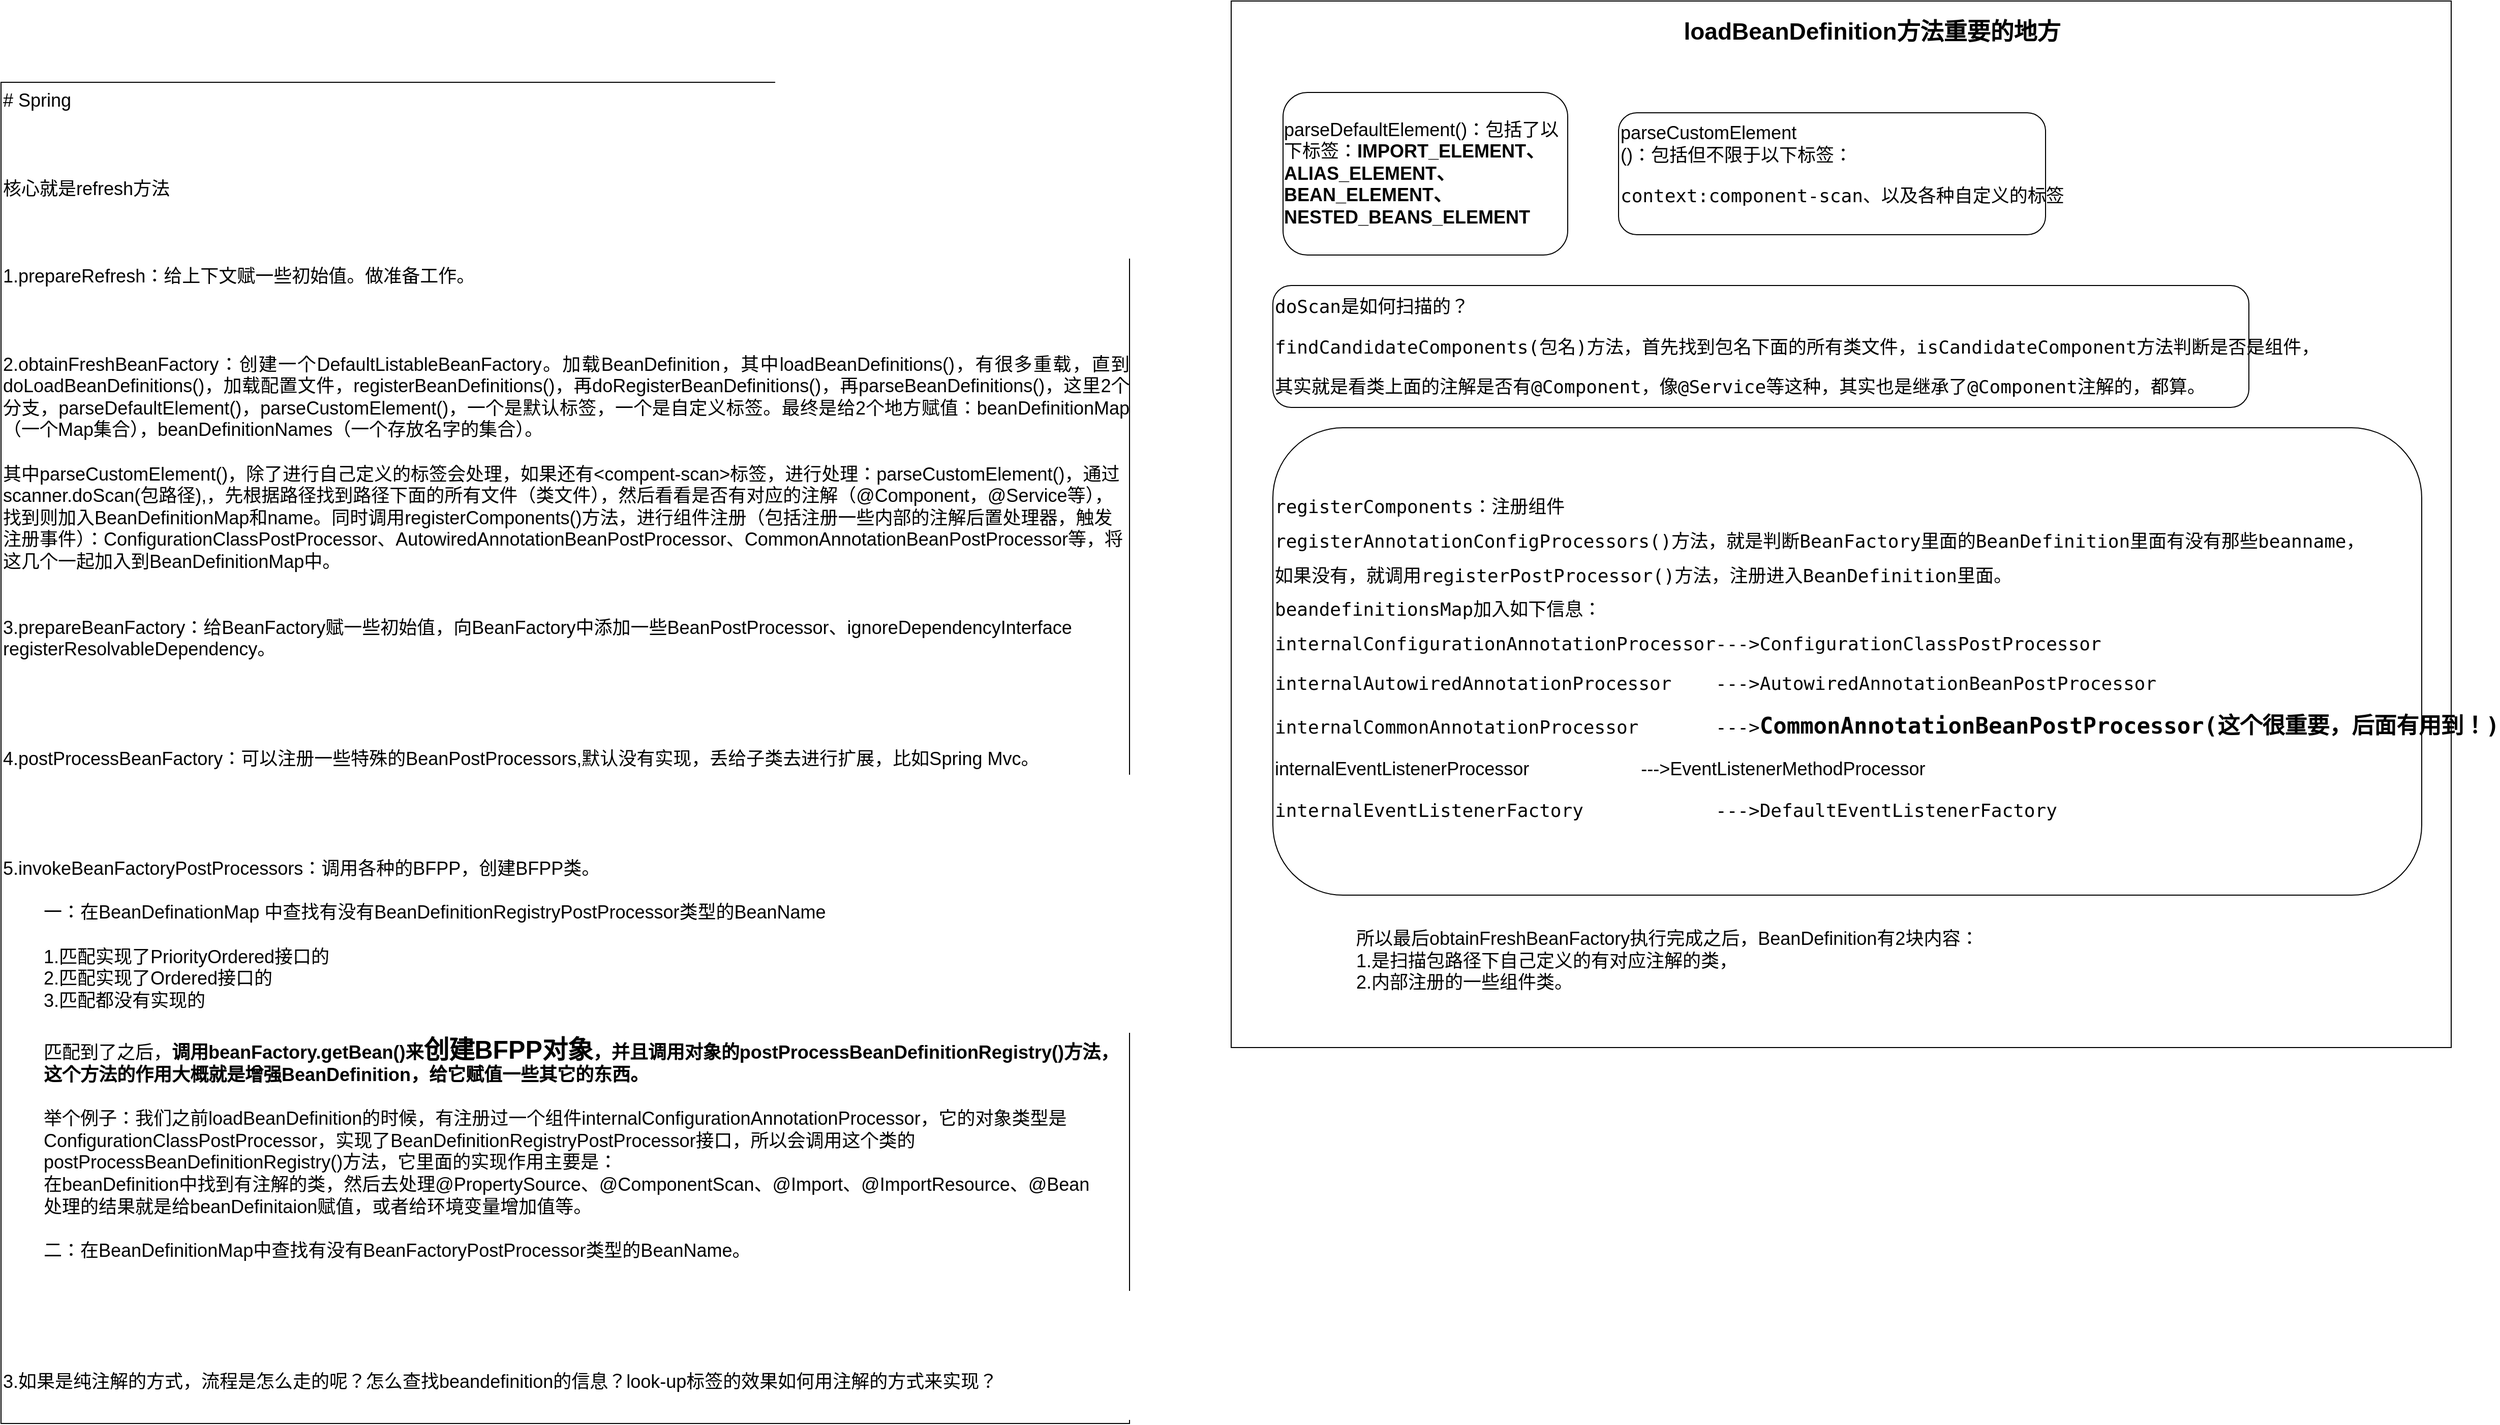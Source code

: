 <mxfile version="21.0.8" type="github">
  <diagram name="第 1 页" id="j0T0W_XY4i96COsHRtta">
    <mxGraphModel dx="2049" dy="1091" grid="1" gridSize="10" guides="1" tooltips="1" connect="1" arrows="1" fold="1" page="1" pageScale="1" pageWidth="827" pageHeight="1169" math="0" shadow="0">
      <root>
        <mxCell id="0" />
        <mxCell id="1" parent="0" />
        <mxCell id="wJDUlHO4tCs9Kh0-4UFC-2" value="" style="rounded=0;whiteSpace=wrap;html=1;" vertex="1" parent="1">
          <mxGeometry x="1310" y="420" width="1200" height="1030" as="geometry" />
        </mxCell>
        <mxCell id="BxTBeL077zcQ3UxvTALr-2" value="&lt;div style=&quot;text-align: justify; border-color: var(--border-color); font-size: 18px;&quot;&gt;&lt;font style=&quot;border-color: var(--border-color);&quot;&gt;# Spring&lt;/font&gt;&lt;/div&gt;&lt;div style=&quot;text-align: justify; border-color: var(--border-color); font-size: 18px;&quot;&gt;&lt;font style=&quot;border-color: var(--border-color);&quot;&gt;&lt;br style=&quot;border-color: var(--border-color);&quot;&gt;&lt;/font&gt;&lt;/div&gt;&lt;div style=&quot;text-align: justify; border-color: var(--border-color); font-size: 18px;&quot;&gt;&lt;font style=&quot;border-color: var(--border-color);&quot;&gt;&lt;br style=&quot;border-color: var(--border-color);&quot;&gt;&lt;/font&gt;&lt;/div&gt;&lt;div style=&quot;text-align: justify; border-color: var(--border-color); font-size: 18px;&quot;&gt;&lt;font style=&quot;border-color: var(--border-color);&quot;&gt;&lt;br style=&quot;border-color: var(--border-color);&quot;&gt;&lt;/font&gt;&lt;/div&gt;&lt;div style=&quot;text-align: justify; border-color: var(--border-color); font-size: 18px;&quot;&gt;&lt;font style=&quot;border-color: var(--border-color);&quot;&gt;核心就是refresh方法&lt;/font&gt;&lt;/div&gt;&lt;div style=&quot;text-align: justify; border-color: var(--border-color); font-size: 18px;&quot;&gt;&lt;font style=&quot;border-color: var(--border-color);&quot;&gt;&lt;br style=&quot;border-color: var(--border-color);&quot;&gt;&lt;/font&gt;&lt;/div&gt;&lt;div style=&quot;text-align: justify; border-color: var(--border-color); font-size: 18px;&quot;&gt;&lt;font style=&quot;border-color: var(--border-color);&quot;&gt;&lt;br style=&quot;border-color: var(--border-color);&quot;&gt;&lt;/font&gt;&lt;/div&gt;&lt;div style=&quot;text-align: justify; border-color: var(--border-color); font-size: 18px;&quot;&gt;&lt;font style=&quot;border-color: var(--border-color);&quot;&gt;&lt;br style=&quot;border-color: var(--border-color);&quot;&gt;&lt;/font&gt;&lt;/div&gt;&lt;div style=&quot;text-align: justify; border-color: var(--border-color); font-size: 18px;&quot;&gt;&lt;font style=&quot;border-color: var(--border-color);&quot;&gt;1.prepareRefresh：给上下文赋一些初始值。做准备工作。&lt;/font&gt;&lt;/div&gt;&lt;div style=&quot;text-align: justify; border-color: var(--border-color); font-size: 18px;&quot;&gt;&lt;font style=&quot;border-color: var(--border-color);&quot;&gt;&lt;br style=&quot;border-color: var(--border-color);&quot;&gt;&lt;/font&gt;&lt;/div&gt;&lt;div style=&quot;text-align: justify; border-color: var(--border-color); font-size: 18px;&quot;&gt;&lt;font style=&quot;border-color: var(--border-color);&quot;&gt;&lt;br style=&quot;border-color: var(--border-color);&quot;&gt;&lt;/font&gt;&lt;/div&gt;&lt;div style=&quot;text-align: justify; border-color: var(--border-color); font-size: 18px;&quot;&gt;&lt;font style=&quot;border-color: var(--border-color);&quot;&gt;&lt;br style=&quot;border-color: var(--border-color);&quot;&gt;&lt;/font&gt;&lt;/div&gt;&lt;div style=&quot;text-align: justify; border-color: var(--border-color); font-size: 18px;&quot;&gt;&lt;font style=&quot;border-color: var(--border-color);&quot;&gt;2.obtainFreshBeanFactory：创建一个DefaultListableBeanFactory。加载BeanDefinition，其中loadBeanDefinitions()，有很多重载，直到doLoadBeanDefinitions()，加载配置文件，registerBeanDefinitions()，再doRegisterBeanDefinitions()，再parseBeanDefinitions()，这里2个分支，parseDefaultElement()，parseCustomElement()，一个是默认标签，一个是自定义标签。最终是给2个地方赋值：beanDefinitionMap（一个Map集合），beanDefinitionNames（一个存放名字的集合）。&lt;/font&gt;&lt;/div&gt;&lt;div style=&quot;text-align: justify; border-color: var(--border-color); font-size: 18px;&quot;&gt;&lt;font style=&quot;border-color: var(--border-color);&quot;&gt;&lt;br style=&quot;border-color: var(--border-color);&quot;&gt;&lt;/font&gt;&lt;/div&gt;&lt;div style=&quot;border-color: var(--border-color); font-size: 18px;&quot;&gt;&lt;font style=&quot;font-size: 18px; border-color: var(--border-color);&quot;&gt;其中parseCustomElement()，除了进行自己定义的标签会处理，如果还有&amp;lt;compent-scan&amp;gt;标签，进行处理：parseCustomElement()，通过&lt;/font&gt;&lt;span style=&quot;font-size: 18px;&quot;&gt;scanner.doScan(包路径),，先根据路径找到路径下面的所有文件（类文件），然后看看是否有对应的注解（@Component，@Service等），找到则加入BeanDefinitionMap和name。同时调用&lt;/span&gt;&lt;span style=&quot;text-align: left;&quot;&gt;&lt;font style=&quot;font-size: 18px;&quot;&gt;registerComponents()方法，进行&lt;/font&gt;&lt;/span&gt;&lt;font style=&quot;font-size: 18px;&quot;&gt;组件注册（包括注册一些内部的注解后置处理器，触发注册事件）：&lt;/font&gt;ConfigurationClassPostProcessor、AutowiredAnnotationBeanPostProcessor、CommonAnnotationBeanPostProcessor等，将这几个一起加入到BeanDefinitionMap中。&lt;/div&gt;&lt;div style=&quot;border-color: var(--border-color); font-size: 18px;&quot;&gt;&lt;br&gt;&lt;/div&gt;&lt;div style=&quot;border-color: var(--border-color); font-size: 18px;&quot;&gt;&lt;br&gt;&lt;/div&gt;&lt;div style=&quot;border-color: var(--border-color); font-size: 18px;&quot;&gt;&lt;span style=&quot;font-size: 18px;&quot;&gt;3.&lt;/span&gt;&lt;font style=&quot;font-size: 18px;&quot;&gt;prepareBeanFactory：给BeanFactory赋一些初始值，向BeanFactory中添加一些BeanPostProcessor、&lt;/font&gt;ignoreDependencyInterface&lt;/div&gt;&lt;div style=&quot;border-color: var(--border-color); font-size: 18px;&quot;&gt;&lt;span style=&quot;&quot;&gt;	&lt;/span&gt;&lt;span style=&quot;&quot;&gt;	&lt;/span&gt;&lt;span style=&quot;&quot;&gt;	&lt;/span&gt;&lt;span style=&quot;&quot;&gt;	&lt;/span&gt;&lt;span style=&quot;&quot;&gt;	&lt;/span&gt;&lt;span style=&quot;&quot;&gt;	&lt;/span&gt;&lt;span style=&quot;&quot;&gt;	&lt;/span&gt;&lt;span style=&quot;&quot;&gt;	&lt;/span&gt;&lt;span style=&quot;&quot;&gt;	&lt;/span&gt;&lt;span style=&quot;&quot;&gt;	&lt;/span&gt;registerResolvableDependency。&lt;br&gt;&lt;/div&gt;&lt;div style=&quot;border-color: var(--border-color); font-size: 18px;&quot;&gt;&lt;font style=&quot;font-size: 18px;&quot;&gt;&lt;br&gt;&lt;/font&gt;&lt;/div&gt;&lt;div style=&quot;border-color: var(--border-color); font-size: 18px;&quot;&gt;&lt;font style=&quot;font-size: 18px;&quot;&gt;&lt;br&gt;&lt;/font&gt;&lt;/div&gt;&lt;div style=&quot;border-color: var(--border-color); font-size: 18px;&quot;&gt;&lt;font style=&quot;font-size: 18px;&quot;&gt;&lt;br&gt;&lt;/font&gt;&lt;/div&gt;&lt;div style=&quot;border-color: var(--border-color); font-size: 18px;&quot;&gt;&lt;font style=&quot;font-size: 18px;&quot;&gt;&lt;br&gt;&lt;/font&gt;&lt;/div&gt;&lt;div style=&quot;border-color: var(--border-color); font-size: 18px;&quot;&gt;&lt;font style=&quot;font-size: 18px;&quot;&gt;4.postProcessBeanFactory：可以注册一些特殊的BeanPostProcessors,默认没有实现，丢给子类去进行扩展，比如Spring Mvc。&lt;/font&gt;&lt;/div&gt;&lt;div style=&quot;border-color: var(--border-color); font-size: 18px;&quot;&gt;&lt;font style=&quot;font-size: 18px;&quot;&gt;&lt;br&gt;&lt;/font&gt;&lt;/div&gt;&lt;div style=&quot;border-color: var(--border-color); font-size: 18px;&quot;&gt;&lt;font style=&quot;font-size: 18px;&quot;&gt;&lt;br&gt;&lt;/font&gt;&lt;/div&gt;&lt;div style=&quot;border-color: var(--border-color); font-size: 18px;&quot;&gt;&lt;font style=&quot;font-size: 18px;&quot;&gt;&lt;br&gt;&lt;/font&gt;&lt;/div&gt;&lt;div style=&quot;border-color: var(--border-color); font-size: 18px;&quot;&gt;&lt;font style=&quot;font-size: 18px;&quot;&gt;&lt;br&gt;&lt;/font&gt;&lt;/div&gt;&lt;div style=&quot;border-color: var(--border-color); font-size: 18px;&quot;&gt;&lt;font style=&quot;font-size: 18px;&quot;&gt;5.invokeBeanFactoryPostProcessors：调用各种的BFPP，创建BFPP类。&lt;/font&gt;&lt;/div&gt;&lt;div style=&quot;border-color: var(--border-color); font-size: 18px;&quot;&gt;&lt;font style=&quot;font-size: 18px;&quot;&gt;&lt;br&gt;&lt;/font&gt;&lt;/div&gt;&lt;blockquote style=&quot;margin: 0 0 0 40px; border: none; padding: 0px;&quot;&gt;&lt;div style=&quot;border-color: var(--border-color); font-size: 18px;&quot;&gt;&lt;font style=&quot;font-size: 18px;&quot;&gt;一：在BeanDefinationMap 中查找有没有BeanDefinitionRegistryPostProcessor类型的BeanName&lt;/font&gt;&lt;/div&gt;&lt;div style=&quot;border-color: var(--border-color); font-size: 18px;&quot;&gt;&lt;font style=&quot;font-size: 18px;&quot;&gt;&lt;br&gt;&lt;/font&gt;&lt;/div&gt;&lt;div style=&quot;border-color: var(--border-color); font-size: 18px;&quot;&gt;&lt;font style=&quot;font-size: 18px;&quot;&gt;1.匹配实现了&lt;/font&gt;PriorityOrdered接口的&lt;/div&gt;&lt;div style=&quot;border-color: var(--border-color); font-size: 18px;&quot;&gt;2.匹配实现了Ordered接口的&lt;/div&gt;&lt;div style=&quot;border-color: var(--border-color); font-size: 18px;&quot;&gt;3.匹配都没有实现的&lt;/div&gt;&lt;div style=&quot;border-color: var(--border-color); font-size: 18px;&quot;&gt;&lt;br&gt;&lt;/div&gt;&lt;div style=&quot;border-color: var(--border-color);&quot;&gt;&lt;span style=&quot;font-size: 18px;&quot;&gt;匹配到了之后，&lt;/span&gt;&lt;b style=&quot;&quot;&gt;&lt;span style=&quot;font-size: 18px;&quot;&gt;调用beanFactory.getBean()来&lt;/span&gt;&lt;font style=&quot;font-size: 25px;&quot;&gt;创建BFPP对象&lt;/font&gt;&lt;span style=&quot;font-size: 18px;&quot;&gt;，并且调用对象的postProcessBeanDefinitionRegistry()方法，这个方法的作用大概就是增强BeanDefinition，给它赋值一些其它的东西。&lt;/span&gt;&lt;/b&gt;&lt;/div&gt;&lt;div style=&quot;border-color: var(--border-color); font-size: 18px;&quot;&gt;&lt;font style=&quot;font-size: 18px;&quot;&gt;&lt;br&gt;&lt;/font&gt;&lt;/div&gt;&lt;div style=&quot;border-color: var(--border-color); font-size: 18px;&quot;&gt;&lt;font style=&quot;font-size: 18px;&quot;&gt;举个例子：我们之前loadBeanDefinition的时候，有注册过一个组件&lt;/font&gt;internalConfigurationAnnotationProcessor，它的对象类型是ConfigurationClassPostProcessor，实现了BeanDefinitionRegistryPostProcessor接口，所以会调用这个类的postProcessBeanDefinitionRegistry()方法，它里面的实现作用主要是：&lt;/div&gt;&lt;div style=&quot;border-color: var(--border-color); font-size: 18px;&quot;&gt;在beanDefinition中找到有注解的类，然后去处理@PropertySource、@ComponentScan、@Import、@ImportResource、@Bean&lt;/div&gt;&lt;div style=&quot;border-color: var(--border-color); font-size: 18px;&quot;&gt;处理的结果就是给beanDefinitaion赋值，或者给环境变量增加值等。&lt;/div&gt;&lt;div style=&quot;border-color: var(--border-color); font-size: 18px;&quot;&gt;&lt;br&gt;&lt;/div&gt;&lt;div style=&quot;border-color: var(--border-color); font-size: 18px;&quot;&gt;二：在BeanDefinitionMap中查找有没有BeanFactoryPostProcessor类型的BeanName。&lt;/div&gt;&lt;/blockquote&gt;&lt;div style=&quot;border-color: var(--border-color); font-size: 18px;&quot;&gt;&lt;br&gt;&lt;/div&gt;&lt;div style=&quot;text-align: justify; border-color: var(--border-color); font-size: 18px;&quot;&gt;&lt;font style=&quot;border-color: var(--border-color);&quot;&gt;&lt;br style=&quot;border-color: var(--border-color);&quot;&gt;&lt;/font&gt;&lt;/div&gt;&lt;div style=&quot;text-align: justify; border-color: var(--border-color); font-size: 18px;&quot;&gt;&lt;font style=&quot;border-color: var(--border-color);&quot;&gt;&lt;br style=&quot;border-color: var(--border-color);&quot;&gt;&lt;/font&gt;&lt;/div&gt;&lt;div style=&quot;text-align: justify; border-color: var(--border-color); font-size: 18px;&quot;&gt;&lt;font style=&quot;border-color: var(--border-color);&quot;&gt;&lt;br style=&quot;border-color: var(--border-color);&quot;&gt;&lt;/font&gt;&lt;/div&gt;&lt;div style=&quot;text-align: justify; border-color: var(--border-color); font-size: 18px;&quot;&gt;&lt;font style=&quot;border-color: var(--border-color);&quot;&gt;&lt;br style=&quot;border-color: var(--border-color);&quot;&gt;&lt;/font&gt;&lt;/div&gt;&lt;div style=&quot;text-align: justify; border-color: var(--border-color); font-size: 18px;&quot;&gt;&lt;font style=&quot;border-color: var(--border-color);&quot;&gt;3.如果是纯注解的方式，流程是怎么走的呢？怎么查找beandefinition的信息？look-up标签的效果如何用注解的方式来实现？&lt;/font&gt;&lt;/div&gt;&lt;div style=&quot;text-align: justify; border-color: var(--border-color); font-size: 18px;&quot;&gt;&lt;br style=&quot;border-color: var(--border-color);&quot;&gt;&lt;/div&gt;" style="rounded=0;whiteSpace=wrap;html=1;align=left;" parent="1" vertex="1">
          <mxGeometry x="100" y="500" width="1110" height="1320" as="geometry" />
        </mxCell>
        <mxCell id="3Tz9ayiB8aLOj15XIJGB-1" value="&lt;div style=&quot;text-align: left;&quot;&gt;&lt;span style=&quot;font-size: 18px; background-color: initial;&quot;&gt;parseDefaultElement()：包括了以下标签：&lt;/span&gt;&lt;b&gt;&lt;span style=&quot;font-size: 18px; background-color: initial;&quot;&gt;IMPORT_ELEMENT、&lt;/span&gt;&lt;span style=&quot;font-size: 18px; background-color: initial;&quot;&gt;ALIAS_ELEMENT、&lt;/span&gt;&lt;span style=&quot;font-size: 18px; background-color: initial;&quot;&gt;BEAN_ELEMENT、&lt;/span&gt;&lt;span style=&quot;font-size: 18px; background-color: initial;&quot;&gt;NESTED_BEANS_ELEMENT&lt;/span&gt;&lt;/b&gt;&lt;/div&gt;" style="rounded=1;whiteSpace=wrap;html=1;" parent="1" vertex="1">
          <mxGeometry x="1361" y="510" width="280" height="160" as="geometry" />
        </mxCell>
        <mxCell id="3Tz9ayiB8aLOj15XIJGB-2" value="&lt;pre style=&quot;font-size: 18px;&quot;&gt;&lt;font style=&quot;font-size: 18px;&quot;&gt;doScan是如何扫描的？&lt;/font&gt;&lt;/pre&gt;&lt;pre style=&quot;font-size: 18px;&quot;&gt;&lt;font style=&quot;font-size: 18px;&quot;&gt;findCandidateComponents(包名)方法，&lt;/font&gt;首先找到包名下面的所有类文件，isCandidateComponent方法判断是否是组件，&lt;/pre&gt;&lt;pre style=&quot;font-size: 18px;&quot;&gt;其实就是看类上面的注解是否有@Component，像@Service等这种，其实也是继承了@Component注解的，都算。&lt;/pre&gt;" style="rounded=1;whiteSpace=wrap;html=1;align=left;" parent="1" vertex="1">
          <mxGeometry x="1351" y="700" width="960" height="120" as="geometry" />
        </mxCell>
        <mxCell id="3Tz9ayiB8aLOj15XIJGB-3" value="&lt;pre style=&quot;&quot;&gt;&lt;font style=&quot;font-size: 18px;&quot;&gt;registerComponents：注册组件&lt;/font&gt;&lt;/pre&gt;&lt;pre style=&quot;&quot;&gt;&lt;pre style=&quot;&quot;&gt;&lt;font style=&quot;font-size: 18px;&quot;&gt;registerAnnotationConfigProcessors()方法，就是判断BeanFactory里面的BeanDefinition里面有没有那些beanname，&lt;/font&gt;&lt;/pre&gt;&lt;pre style=&quot;&quot;&gt;&lt;font style=&quot;font-size: 18px;&quot;&gt;如果没有，就调用registerPostProcessor()方法，注册进入BeanDefinition里面。&lt;/font&gt;&lt;/pre&gt;&lt;pre style=&quot;&quot;&gt;&lt;font style=&quot;font-size: 18px;&quot;&gt;beandefinitionsMap加入如下信息：&lt;/font&gt;&lt;/pre&gt;&lt;pre style=&quot;&quot;&gt;&lt;font style=&quot;&quot;&gt;&lt;font style=&quot;font-size: 18px;&quot;&gt;internalConfigurationAnnotationProcessor---&amp;gt;ConfigurationClassPostProcessor&lt;/font&gt;&lt;br&gt;&lt;/font&gt;&lt;/pre&gt;&lt;pre style=&quot;&quot;&gt;&lt;pre style=&quot;font-size: 18px;&quot;&gt;&lt;font style=&quot;font-size: 18px;&quot;&gt;internalAutowiredAnnotationProcessor    ---&amp;gt;&lt;/font&gt;&lt;font style=&quot;font-size: 18px;&quot;&gt;AutowiredAnnotationBeanPostProcessor&lt;/font&gt;&lt;span style=&quot;font-size: 13px;&quot;&gt;    &lt;/span&gt;&lt;/pre&gt;&lt;pre style=&quot;&quot;&gt;&lt;pre style=&quot;&quot;&gt;&lt;span style=&quot;font-size: 18px;&quot;&gt;internalCommonAnnotationProcessor       ---&amp;gt;&lt;/span&gt;&lt;b style=&quot;&quot;&gt;&lt;font style=&quot;font-size: 22px;&quot;&gt;CommonAnnotationBeanPostProcessor(这个很重要，后面有用到！)&lt;/font&gt;&lt;/b&gt;&lt;/pre&gt;&lt;pre style=&quot;font-size: 18px;&quot;&gt;&lt;pre style=&quot;&quot;&gt;&lt;span style=&quot;background-color: initial; font-family: Helvetica; white-space: normal;&quot;&gt;internalEventListenerProcessor&amp;nbsp; &amp;nbsp; &amp;nbsp; &amp;nbsp; &amp;nbsp; &amp;nbsp; &amp;nbsp; &amp;nbsp; &amp;nbsp; &amp;nbsp; &amp;nbsp; ---&amp;gt;EventListenerMethodProcessor&lt;/span&gt;&lt;br&gt;&lt;/pre&gt;&lt;pre style=&quot;&quot;&gt;internalEventListenerFactory            ---&amp;gt;DefaultEventListenerFactory&lt;/pre&gt;&lt;/pre&gt;&lt;/pre&gt;&lt;/pre&gt;&lt;/pre&gt;" style="rounded=1;whiteSpace=wrap;html=1;align=left;" parent="1" vertex="1">
          <mxGeometry x="1351" y="840" width="1130" height="460" as="geometry" />
        </mxCell>
        <mxCell id="3Tz9ayiB8aLOj15XIJGB-4" value="&lt;font style=&quot;font-size: 18px;&quot;&gt;parseCustomElement&lt;/font&gt;&lt;div style=&quot;font-size: 18px;&quot;&gt;&lt;font style=&quot;font-size: 18px;&quot;&gt;()：包括但不限于以下标签：&lt;/font&gt;&lt;/div&gt;&lt;div style=&quot;font-size: 18px;&quot;&gt;&lt;pre style=&quot;&quot;&gt;&lt;font style=&quot;font-size: 18px;&quot;&gt;context:component-scan、以及各种自定义的标签&lt;/font&gt;&lt;/pre&gt;&lt;/div&gt;" style="rounded=1;whiteSpace=wrap;html=1;align=left;" parent="1" vertex="1">
          <mxGeometry x="1691" y="530" width="420" height="120" as="geometry" />
        </mxCell>
        <mxCell id="wJDUlHO4tCs9Kh0-4UFC-3" value="&lt;b&gt;loadBeanDefinition方法重要的地方&lt;/b&gt;" style="text;html=1;strokeColor=none;fillColor=none;align=center;verticalAlign=middle;whiteSpace=wrap;rounded=0;fontSize=23;" vertex="1" parent="1">
          <mxGeometry x="1731" y="440" width="419" height="20" as="geometry" />
        </mxCell>
        <mxCell id="wJDUlHO4tCs9Kh0-4UFC-4" value="&lt;font style=&quot;font-size: 18px;&quot;&gt;所以最后obtainFreshBeanFactory执行完成之后，BeanDefinition有2块内容：&lt;br&gt;1.是扫描包路径下自己定义的有对应注解的类，&lt;br&gt;&lt;div style=&quot;&quot;&gt;&lt;span style=&quot;background-color: initial;&quot;&gt;2.内部注册的一些组件类。&lt;/span&gt;&lt;/div&gt;&lt;/font&gt;" style="text;html=1;strokeColor=none;fillColor=none;align=left;verticalAlign=middle;whiteSpace=wrap;rounded=0;" vertex="1" parent="1">
          <mxGeometry x="1431" y="1320" width="680" height="90" as="geometry" />
        </mxCell>
      </root>
    </mxGraphModel>
  </diagram>
</mxfile>
